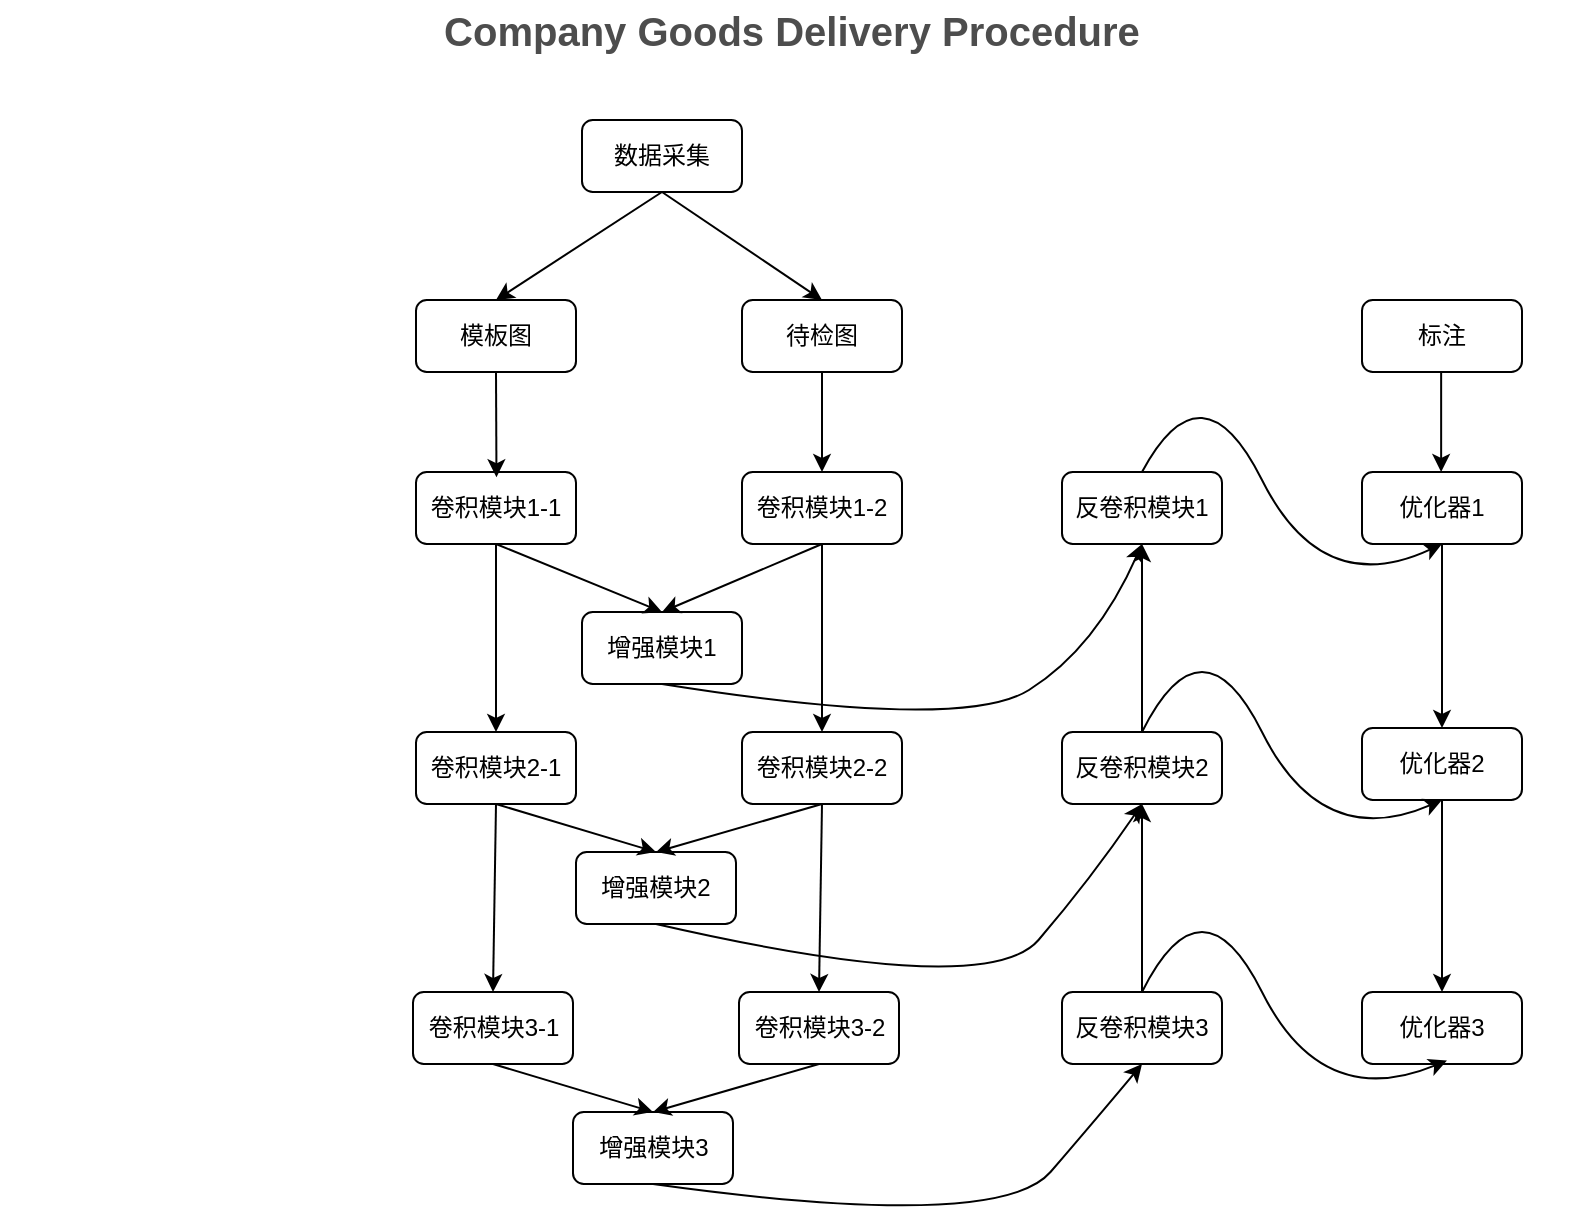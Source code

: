 <mxfile version="21.6.5" type="github">
  <diagram id="C2fSY1v2SiZeoUbDoYyL" name="Page-1">
    <mxGraphModel dx="1366" dy="674" grid="1" gridSize="10" guides="1" tooltips="1" connect="1" arrows="1" fold="1" page="1" pageScale="1" pageWidth="1169" pageHeight="827" math="0" shadow="0">
      <root>
        <mxCell id="0" />
        <mxCell id="1" parent="0" />
        <mxCell id="3ne1QswCM8ZiEu4GHsYG-31" value="Company Goods Delivery Procedure" style="text;html=1;strokeColor=none;fillColor=none;align=center;verticalAlign=middle;whiteSpace=wrap;rounded=0;fontStyle=1;fontSize=20;fontColor=#4D4D4D;" parent="1" vertex="1">
          <mxGeometry x="189.5" y="50" width="790" height="30" as="geometry" />
        </mxCell>
        <mxCell id="P6J8bbtpBChGtjO2C687-1" value="模板图" style="rounded=1;whiteSpace=wrap;html=1;" vertex="1" parent="1">
          <mxGeometry x="397" y="200" width="80" height="36" as="geometry" />
        </mxCell>
        <mxCell id="P6J8bbtpBChGtjO2C687-2" value="待检图" style="rounded=1;whiteSpace=wrap;html=1;" vertex="1" parent="1">
          <mxGeometry x="560" y="200" width="80" height="36" as="geometry" />
        </mxCell>
        <mxCell id="P6J8bbtpBChGtjO2C687-3" value="标注" style="rounded=1;whiteSpace=wrap;html=1;" vertex="1" parent="1">
          <mxGeometry x="870" y="200" width="80" height="36" as="geometry" />
        </mxCell>
        <mxCell id="P6J8bbtpBChGtjO2C687-8" value="卷积模块1-1" style="rounded=1;whiteSpace=wrap;html=1;" vertex="1" parent="1">
          <mxGeometry x="397" y="286" width="80" height="36" as="geometry" />
        </mxCell>
        <mxCell id="P6J8bbtpBChGtjO2C687-9" value="卷积模块1-2" style="rounded=1;whiteSpace=wrap;html=1;" vertex="1" parent="1">
          <mxGeometry x="560" y="286" width="80" height="36" as="geometry" />
        </mxCell>
        <mxCell id="P6J8bbtpBChGtjO2C687-10" value="卷积模块2-1" style="rounded=1;whiteSpace=wrap;html=1;" vertex="1" parent="1">
          <mxGeometry x="397" y="416" width="80" height="36" as="geometry" />
        </mxCell>
        <mxCell id="P6J8bbtpBChGtjO2C687-11" value="卷积模块2-2" style="rounded=1;whiteSpace=wrap;html=1;" vertex="1" parent="1">
          <mxGeometry x="560" y="416" width="80" height="36" as="geometry" />
        </mxCell>
        <mxCell id="P6J8bbtpBChGtjO2C687-14" value="" style="endArrow=classic;html=1;rounded=0;exitX=0.5;exitY=1;exitDx=0;exitDy=0;" edge="1" parent="1" source="P6J8bbtpBChGtjO2C687-2" target="P6J8bbtpBChGtjO2C687-9">
          <mxGeometry width="50" height="50" relative="1" as="geometry">
            <mxPoint x="675" y="270" as="sourcePoint" />
            <mxPoint x="725" y="220" as="targetPoint" />
          </mxGeometry>
        </mxCell>
        <mxCell id="P6J8bbtpBChGtjO2C687-17" value="增强模块1" style="rounded=1;whiteSpace=wrap;html=1;" vertex="1" parent="1">
          <mxGeometry x="480" y="356" width="80" height="36" as="geometry" />
        </mxCell>
        <mxCell id="P6J8bbtpBChGtjO2C687-18" value="" style="endArrow=classic;html=1;rounded=0;exitX=0.5;exitY=1;exitDx=0;exitDy=0;entryX=0.503;entryY=0.073;entryDx=0;entryDy=0;entryPerimeter=0;" edge="1" parent="1" source="P6J8bbtpBChGtjO2C687-1" target="P6J8bbtpBChGtjO2C687-8">
          <mxGeometry width="50" height="50" relative="1" as="geometry">
            <mxPoint x="530" y="236" as="sourcePoint" />
            <mxPoint x="530" y="260" as="targetPoint" />
          </mxGeometry>
        </mxCell>
        <mxCell id="P6J8bbtpBChGtjO2C687-19" value="" style="endArrow=classic;html=1;rounded=0;exitX=0.5;exitY=1;exitDx=0;exitDy=0;entryX=0.5;entryY=0;entryDx=0;entryDy=0;" edge="1" parent="1" source="P6J8bbtpBChGtjO2C687-8" target="P6J8bbtpBChGtjO2C687-17">
          <mxGeometry width="50" height="50" relative="1" as="geometry">
            <mxPoint x="447" y="272" as="sourcePoint" />
            <mxPoint x="447" y="299" as="targetPoint" />
          </mxGeometry>
        </mxCell>
        <mxCell id="P6J8bbtpBChGtjO2C687-20" value="" style="endArrow=classic;html=1;rounded=0;exitX=0.5;exitY=1;exitDx=0;exitDy=0;" edge="1" parent="1" source="P6J8bbtpBChGtjO2C687-8" target="P6J8bbtpBChGtjO2C687-10">
          <mxGeometry width="50" height="50" relative="1" as="geometry">
            <mxPoint x="447" y="332" as="sourcePoint" />
            <mxPoint x="513" y="368" as="targetPoint" />
          </mxGeometry>
        </mxCell>
        <mxCell id="P6J8bbtpBChGtjO2C687-21" value="" style="endArrow=classic;html=1;rounded=0;exitX=0.5;exitY=1;exitDx=0;exitDy=0;entryX=0.5;entryY=0;entryDx=0;entryDy=0;" edge="1" parent="1" source="P6J8bbtpBChGtjO2C687-9" target="P6J8bbtpBChGtjO2C687-17">
          <mxGeometry width="50" height="50" relative="1" as="geometry">
            <mxPoint x="447" y="332" as="sourcePoint" />
            <mxPoint x="447" y="426" as="targetPoint" />
          </mxGeometry>
        </mxCell>
        <mxCell id="P6J8bbtpBChGtjO2C687-22" value="增强模块2" style="rounded=1;whiteSpace=wrap;html=1;" vertex="1" parent="1">
          <mxGeometry x="477" y="476" width="80" height="36" as="geometry" />
        </mxCell>
        <mxCell id="P6J8bbtpBChGtjO2C687-23" value="" style="endArrow=classic;html=1;rounded=0;exitX=0.5;exitY=1;exitDx=0;exitDy=0;entryX=0.5;entryY=0;entryDx=0;entryDy=0;" edge="1" parent="1" source="P6J8bbtpBChGtjO2C687-10" target="P6J8bbtpBChGtjO2C687-22">
          <mxGeometry width="50" height="50" relative="1" as="geometry">
            <mxPoint x="447" y="332" as="sourcePoint" />
            <mxPoint x="530" y="366" as="targetPoint" />
          </mxGeometry>
        </mxCell>
        <mxCell id="P6J8bbtpBChGtjO2C687-24" value="" style="endArrow=classic;html=1;rounded=0;exitX=0.5;exitY=1;exitDx=0;exitDy=0;entryX=0.5;entryY=0;entryDx=0;entryDy=0;" edge="1" parent="1" source="P6J8bbtpBChGtjO2C687-11" target="P6J8bbtpBChGtjO2C687-22">
          <mxGeometry width="50" height="50" relative="1" as="geometry">
            <mxPoint x="447" y="462" as="sourcePoint" />
            <mxPoint x="527" y="486" as="targetPoint" />
          </mxGeometry>
        </mxCell>
        <mxCell id="P6J8bbtpBChGtjO2C687-25" value="卷积模块3-1" style="rounded=1;whiteSpace=wrap;html=1;" vertex="1" parent="1">
          <mxGeometry x="395.5" y="546" width="80" height="36" as="geometry" />
        </mxCell>
        <mxCell id="P6J8bbtpBChGtjO2C687-26" value="卷积模块3-2" style="rounded=1;whiteSpace=wrap;html=1;" vertex="1" parent="1">
          <mxGeometry x="558.5" y="546" width="80" height="36" as="geometry" />
        </mxCell>
        <mxCell id="P6J8bbtpBChGtjO2C687-27" value="增强模块3" style="rounded=1;whiteSpace=wrap;html=1;" vertex="1" parent="1">
          <mxGeometry x="475.5" y="606" width="80" height="36" as="geometry" />
        </mxCell>
        <mxCell id="P6J8bbtpBChGtjO2C687-28" value="" style="endArrow=classic;html=1;rounded=0;exitX=0.5;exitY=1;exitDx=0;exitDy=0;entryX=0.5;entryY=0;entryDx=0;entryDy=0;" edge="1" parent="1" source="P6J8bbtpBChGtjO2C687-25" target="P6J8bbtpBChGtjO2C687-27">
          <mxGeometry width="50" height="50" relative="1" as="geometry">
            <mxPoint x="445.5" y="462" as="sourcePoint" />
            <mxPoint x="528.5" y="496" as="targetPoint" />
          </mxGeometry>
        </mxCell>
        <mxCell id="P6J8bbtpBChGtjO2C687-29" value="" style="endArrow=classic;html=1;rounded=0;exitX=0.5;exitY=1;exitDx=0;exitDy=0;entryX=0.5;entryY=0;entryDx=0;entryDy=0;" edge="1" parent="1" source="P6J8bbtpBChGtjO2C687-26" target="P6J8bbtpBChGtjO2C687-27">
          <mxGeometry width="50" height="50" relative="1" as="geometry">
            <mxPoint x="445.5" y="592" as="sourcePoint" />
            <mxPoint x="525.5" y="616" as="targetPoint" />
          </mxGeometry>
        </mxCell>
        <mxCell id="P6J8bbtpBChGtjO2C687-30" value="" style="endArrow=classic;html=1;rounded=0;exitX=0.5;exitY=1;exitDx=0;exitDy=0;entryX=0.5;entryY=0;entryDx=0;entryDy=0;" edge="1" parent="1" source="P6J8bbtpBChGtjO2C687-9" target="P6J8bbtpBChGtjO2C687-11">
          <mxGeometry width="50" height="50" relative="1" as="geometry">
            <mxPoint x="610" y="332" as="sourcePoint" />
            <mxPoint x="530" y="366" as="targetPoint" />
          </mxGeometry>
        </mxCell>
        <mxCell id="P6J8bbtpBChGtjO2C687-31" value="" style="endArrow=classic;html=1;rounded=0;entryX=0.5;entryY=0;entryDx=0;entryDy=0;exitX=0.5;exitY=1;exitDx=0;exitDy=0;" edge="1" parent="1" source="P6J8bbtpBChGtjO2C687-11" target="P6J8bbtpBChGtjO2C687-26">
          <mxGeometry width="50" height="50" relative="1" as="geometry">
            <mxPoint x="600" y="466" as="sourcePoint" />
            <mxPoint x="610" y="426" as="targetPoint" />
          </mxGeometry>
        </mxCell>
        <mxCell id="P6J8bbtpBChGtjO2C687-32" value="" style="endArrow=classic;html=1;rounded=0;entryX=0.5;entryY=0;entryDx=0;entryDy=0;exitX=0.5;exitY=1;exitDx=0;exitDy=0;" edge="1" parent="1" source="P6J8bbtpBChGtjO2C687-10" target="P6J8bbtpBChGtjO2C687-25">
          <mxGeometry width="50" height="50" relative="1" as="geometry">
            <mxPoint x="610" y="462" as="sourcePoint" />
            <mxPoint x="609" y="556" as="targetPoint" />
          </mxGeometry>
        </mxCell>
        <mxCell id="P6J8bbtpBChGtjO2C687-34" value="优化器1" style="rounded=1;whiteSpace=wrap;html=1;" vertex="1" parent="1">
          <mxGeometry x="870" y="286" width="80" height="36" as="geometry" />
        </mxCell>
        <mxCell id="P6J8bbtpBChGtjO2C687-35" value="反卷积模块3" style="rounded=1;whiteSpace=wrap;html=1;" vertex="1" parent="1">
          <mxGeometry x="720" y="546" width="80" height="36" as="geometry" />
        </mxCell>
        <mxCell id="P6J8bbtpBChGtjO2C687-36" value="反卷积模块2" style="rounded=1;whiteSpace=wrap;html=1;" vertex="1" parent="1">
          <mxGeometry x="720" y="416" width="80" height="36" as="geometry" />
        </mxCell>
        <mxCell id="P6J8bbtpBChGtjO2C687-37" value="反卷积模块1" style="rounded=1;whiteSpace=wrap;html=1;" vertex="1" parent="1">
          <mxGeometry x="720" y="286" width="80" height="36" as="geometry" />
        </mxCell>
        <mxCell id="P6J8bbtpBChGtjO2C687-39" value="" style="curved=1;endArrow=classic;html=1;rounded=0;exitX=0.5;exitY=1;exitDx=0;exitDy=0;entryX=0.5;entryY=1;entryDx=0;entryDy=0;" edge="1" parent="1" source="P6J8bbtpBChGtjO2C687-27" target="P6J8bbtpBChGtjO2C687-35">
          <mxGeometry width="50" height="50" relative="1" as="geometry">
            <mxPoint x="638.5" y="666" as="sourcePoint" />
            <mxPoint x="688.5" y="616" as="targetPoint" />
            <Array as="points">
              <mxPoint x="688.5" y="666" />
              <mxPoint x="740" y="606" />
            </Array>
          </mxGeometry>
        </mxCell>
        <mxCell id="P6J8bbtpBChGtjO2C687-40" value="" style="endArrow=classic;html=1;rounded=0;entryX=0.5;entryY=1;entryDx=0;entryDy=0;exitX=0.5;exitY=0;exitDx=0;exitDy=0;" edge="1" parent="1" source="P6J8bbtpBChGtjO2C687-35" target="P6J8bbtpBChGtjO2C687-36">
          <mxGeometry width="50" height="50" relative="1" as="geometry">
            <mxPoint x="447" y="462" as="sourcePoint" />
            <mxPoint x="446" y="556" as="targetPoint" />
          </mxGeometry>
        </mxCell>
        <mxCell id="P6J8bbtpBChGtjO2C687-41" value="" style="endArrow=classic;html=1;rounded=0;entryX=0.5;entryY=1;entryDx=0;entryDy=0;exitX=0.5;exitY=0;exitDx=0;exitDy=0;" edge="1" parent="1" source="P6J8bbtpBChGtjO2C687-36" target="P6J8bbtpBChGtjO2C687-37">
          <mxGeometry width="50" height="50" relative="1" as="geometry">
            <mxPoint x="880" y="440" as="sourcePoint" />
            <mxPoint x="880" y="346" as="targetPoint" />
          </mxGeometry>
        </mxCell>
        <mxCell id="P6J8bbtpBChGtjO2C687-42" value="" style="curved=1;endArrow=classic;html=1;rounded=0;exitX=0.5;exitY=1;exitDx=0;exitDy=0;entryX=0.5;entryY=1;entryDx=0;entryDy=0;" edge="1" parent="1" source="P6J8bbtpBChGtjO2C687-22" target="P6J8bbtpBChGtjO2C687-36">
          <mxGeometry width="50" height="50" relative="1" as="geometry">
            <mxPoint x="510" y="526" as="sourcePoint" />
            <mxPoint x="754" y="466" as="targetPoint" />
            <Array as="points">
              <mxPoint x="682.5" y="550" />
              <mxPoint x="734" y="490" />
            </Array>
          </mxGeometry>
        </mxCell>
        <mxCell id="P6J8bbtpBChGtjO2C687-43" value="" style="curved=1;endArrow=classic;html=1;rounded=0;exitX=0.5;exitY=1;exitDx=0;exitDy=0;entryX=0.5;entryY=1;entryDx=0;entryDy=0;" edge="1" parent="1" source="P6J8bbtpBChGtjO2C687-17" target="P6J8bbtpBChGtjO2C687-37">
          <mxGeometry width="50" height="50" relative="1" as="geometry">
            <mxPoint x="520" y="396" as="sourcePoint" />
            <mxPoint x="763" y="336" as="targetPoint" />
            <Array as="points">
              <mxPoint x="670" y="416" />
              <mxPoint x="737" y="374" />
            </Array>
          </mxGeometry>
        </mxCell>
        <mxCell id="P6J8bbtpBChGtjO2C687-44" value="数据采集" style="rounded=1;whiteSpace=wrap;html=1;" vertex="1" parent="1">
          <mxGeometry x="480" y="110" width="80" height="36" as="geometry" />
        </mxCell>
        <mxCell id="P6J8bbtpBChGtjO2C687-45" value="" style="endArrow=classic;html=1;rounded=0;exitX=0.5;exitY=1;exitDx=0;exitDy=0;entryX=0.5;entryY=0;entryDx=0;entryDy=0;" edge="1" parent="1" source="P6J8bbtpBChGtjO2C687-44" target="P6J8bbtpBChGtjO2C687-1">
          <mxGeometry width="50" height="50" relative="1" as="geometry">
            <mxPoint x="447" y="246" as="sourcePoint" />
            <mxPoint x="447" y="273" as="targetPoint" />
          </mxGeometry>
        </mxCell>
        <mxCell id="P6J8bbtpBChGtjO2C687-46" value="" style="endArrow=classic;html=1;rounded=0;exitX=0.5;exitY=1;exitDx=0;exitDy=0;entryX=0.5;entryY=0;entryDx=0;entryDy=0;" edge="1" parent="1" source="P6J8bbtpBChGtjO2C687-44" target="P6J8bbtpBChGtjO2C687-2">
          <mxGeometry width="50" height="50" relative="1" as="geometry">
            <mxPoint x="610" y="246" as="sourcePoint" />
            <mxPoint x="610" y="270" as="targetPoint" />
          </mxGeometry>
        </mxCell>
        <mxCell id="P6J8bbtpBChGtjO2C687-47" value="优化器2" style="rounded=1;whiteSpace=wrap;html=1;" vertex="1" parent="1">
          <mxGeometry x="870" y="414" width="80" height="36" as="geometry" />
        </mxCell>
        <mxCell id="P6J8bbtpBChGtjO2C687-49" value="优化器3" style="rounded=1;whiteSpace=wrap;html=1;" vertex="1" parent="1">
          <mxGeometry x="870" y="546" width="80" height="36" as="geometry" />
        </mxCell>
        <mxCell id="P6J8bbtpBChGtjO2C687-50" value="" style="endArrow=classic;html=1;rounded=0;exitX=0.5;exitY=1;exitDx=0;exitDy=0;" edge="1" parent="1">
          <mxGeometry width="50" height="50" relative="1" as="geometry">
            <mxPoint x="909.57" y="236" as="sourcePoint" />
            <mxPoint x="909.57" y="286" as="targetPoint" />
          </mxGeometry>
        </mxCell>
        <mxCell id="P6J8bbtpBChGtjO2C687-51" value="" style="endArrow=classic;html=1;rounded=0;exitX=0.5;exitY=1;exitDx=0;exitDy=0;entryX=0.5;entryY=0;entryDx=0;entryDy=0;" edge="1" parent="1" source="P6J8bbtpBChGtjO2C687-34" target="P6J8bbtpBChGtjO2C687-47">
          <mxGeometry width="50" height="50" relative="1" as="geometry">
            <mxPoint x="919.57" y="246" as="sourcePoint" />
            <mxPoint x="919.57" y="296" as="targetPoint" />
          </mxGeometry>
        </mxCell>
        <mxCell id="P6J8bbtpBChGtjO2C687-52" value="" style="endArrow=classic;html=1;rounded=0;exitX=0.5;exitY=1;exitDx=0;exitDy=0;entryX=0.5;entryY=0;entryDx=0;entryDy=0;" edge="1" parent="1" source="P6J8bbtpBChGtjO2C687-47" target="P6J8bbtpBChGtjO2C687-49">
          <mxGeometry width="50" height="50" relative="1" as="geometry">
            <mxPoint x="920" y="332" as="sourcePoint" />
            <mxPoint x="920" y="424" as="targetPoint" />
          </mxGeometry>
        </mxCell>
        <mxCell id="P6J8bbtpBChGtjO2C687-53" value="" style="curved=1;endArrow=classic;html=1;rounded=0;exitX=0.5;exitY=0;exitDx=0;exitDy=0;entryX=0.5;entryY=1;entryDx=0;entryDy=0;" edge="1" parent="1" source="P6J8bbtpBChGtjO2C687-37" target="P6J8bbtpBChGtjO2C687-34">
          <mxGeometry width="50" height="50" relative="1" as="geometry">
            <mxPoint x="780" y="260" as="sourcePoint" />
            <mxPoint x="830" y="210" as="targetPoint" />
            <Array as="points">
              <mxPoint x="790" y="230" />
              <mxPoint x="850" y="350" />
            </Array>
          </mxGeometry>
        </mxCell>
        <mxCell id="P6J8bbtpBChGtjO2C687-54" value="" style="curved=1;endArrow=classic;html=1;rounded=0;exitX=0.5;exitY=0;exitDx=0;exitDy=0;" edge="1" parent="1" source="P6J8bbtpBChGtjO2C687-36">
          <mxGeometry width="50" height="50" relative="1" as="geometry">
            <mxPoint x="760" y="410" as="sourcePoint" />
            <mxPoint x="910" y="450" as="targetPoint" />
            <Array as="points">
              <mxPoint x="790" y="356" />
              <mxPoint x="850" y="476" />
            </Array>
          </mxGeometry>
        </mxCell>
        <mxCell id="P6J8bbtpBChGtjO2C687-55" value="" style="curved=1;endArrow=classic;html=1;rounded=0;exitX=0.5;exitY=0;exitDx=0;exitDy=0;entryX=0.531;entryY=0.951;entryDx=0;entryDy=0;entryPerimeter=0;" edge="1" parent="1" target="P6J8bbtpBChGtjO2C687-49">
          <mxGeometry width="50" height="50" relative="1" as="geometry">
            <mxPoint x="760" y="546" as="sourcePoint" />
            <mxPoint x="910" y="580" as="targetPoint" />
            <Array as="points">
              <mxPoint x="790" y="486" />
              <mxPoint x="850" y="606" />
            </Array>
          </mxGeometry>
        </mxCell>
      </root>
    </mxGraphModel>
  </diagram>
</mxfile>
